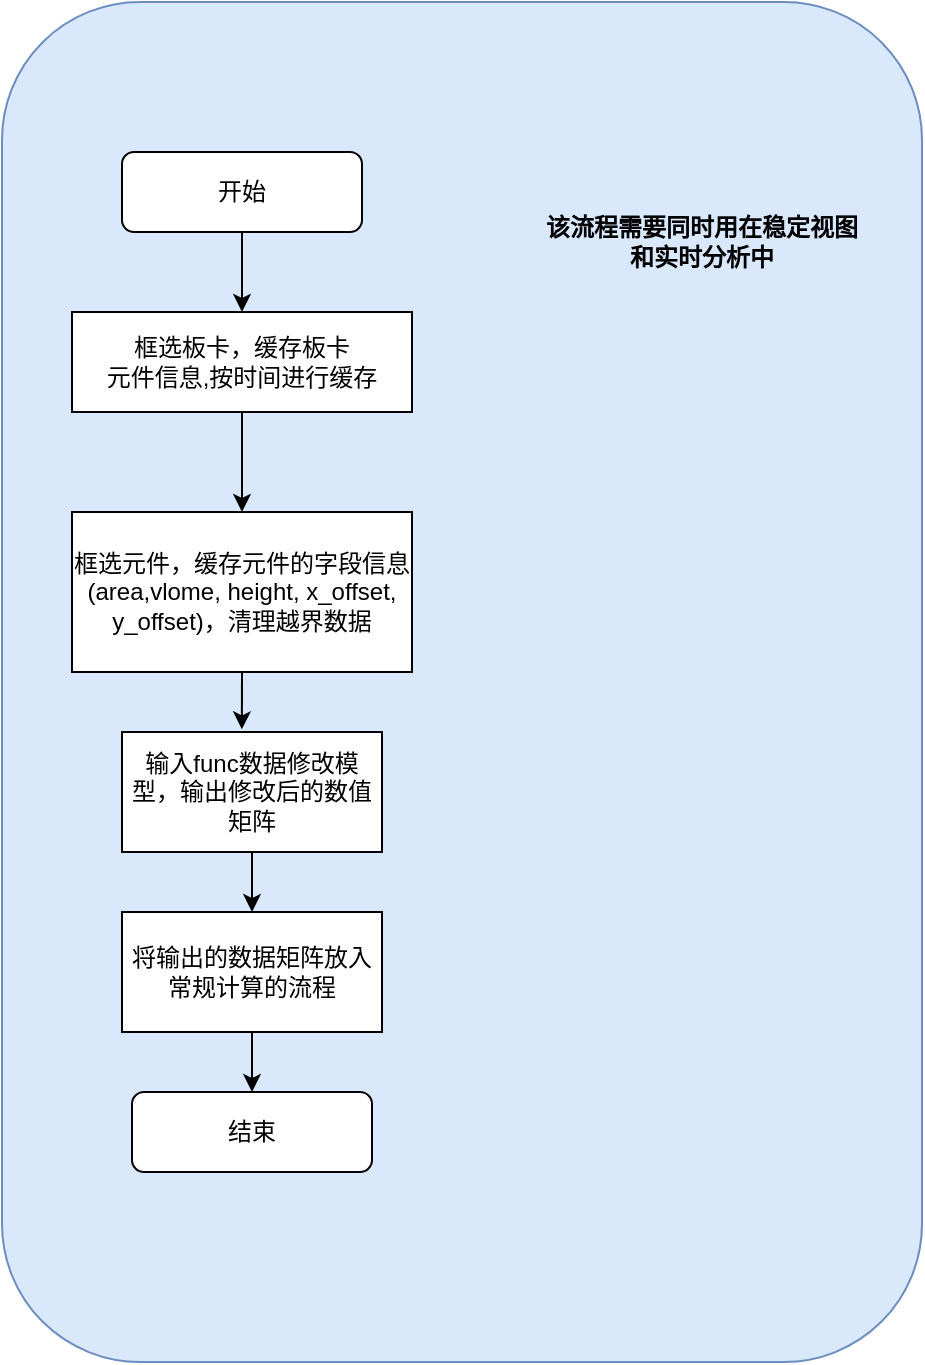 <mxfile version="21.8.0" type="github">
  <diagram id="C5RBs43oDa-KdzZeNtuy" name="Page-1">
    <mxGraphModel dx="989" dy="1681" grid="1" gridSize="10" guides="1" tooltips="1" connect="1" arrows="1" fold="1" page="1" pageScale="1" pageWidth="827" pageHeight="1169" math="0" shadow="0">
      <root>
        <mxCell id="WIyWlLk6GJQsqaUBKTNV-0" />
        <mxCell id="WIyWlLk6GJQsqaUBKTNV-1" parent="WIyWlLk6GJQsqaUBKTNV-0" />
        <mxCell id="jJfo0J_C-5qvuoIFm2Do-13" value="" style="rounded=1;whiteSpace=wrap;html=1;fillColor=#dae8fc;strokeColor=#6c8ebf;" vertex="1" parent="WIyWlLk6GJQsqaUBKTNV-1">
          <mxGeometry x="100" y="-95" width="460" height="680" as="geometry" />
        </mxCell>
        <mxCell id="jJfo0J_C-5qvuoIFm2Do-4" style="edgeStyle=orthogonalEdgeStyle;curved=1;rounded=0;orthogonalLoop=1;jettySize=auto;html=1;" edge="1" parent="WIyWlLk6GJQsqaUBKTNV-1" source="WIyWlLk6GJQsqaUBKTNV-3" target="jJfo0J_C-5qvuoIFm2Do-2">
          <mxGeometry relative="1" as="geometry" />
        </mxCell>
        <mxCell id="WIyWlLk6GJQsqaUBKTNV-3" value="框选板卡，缓存板卡&lt;br&gt;元件信息,按时间进行缓存" style="rounded=0;whiteSpace=wrap;html=1;fontSize=12;glass=0;strokeWidth=1;shadow=0;" parent="WIyWlLk6GJQsqaUBKTNV-1" vertex="1">
          <mxGeometry x="135" y="60" width="170" height="50" as="geometry" />
        </mxCell>
        <mxCell id="jJfo0J_C-5qvuoIFm2Do-1" style="edgeStyle=orthogonalEdgeStyle;rounded=0;orthogonalLoop=1;jettySize=auto;html=1;" edge="1" parent="WIyWlLk6GJQsqaUBKTNV-1" source="jJfo0J_C-5qvuoIFm2Do-0" target="WIyWlLk6GJQsqaUBKTNV-3">
          <mxGeometry relative="1" as="geometry" />
        </mxCell>
        <mxCell id="jJfo0J_C-5qvuoIFm2Do-0" value="开始" style="rounded=1;whiteSpace=wrap;html=1;fontSize=12;glass=0;strokeWidth=1;shadow=0;" vertex="1" parent="WIyWlLk6GJQsqaUBKTNV-1">
          <mxGeometry x="160" y="-20" width="120" height="40" as="geometry" />
        </mxCell>
        <mxCell id="jJfo0J_C-5qvuoIFm2Do-2" value="框选元件，缓存元件的字段信息(area,vlome, height, x_offset, y_offset)，清理越界数据" style="rounded=0;whiteSpace=wrap;html=1;fontSize=12;glass=0;strokeWidth=1;shadow=0;" vertex="1" parent="WIyWlLk6GJQsqaUBKTNV-1">
          <mxGeometry x="135" y="160" width="170" height="80" as="geometry" />
        </mxCell>
        <mxCell id="jJfo0J_C-5qvuoIFm2Do-10" style="edgeStyle=orthogonalEdgeStyle;curved=1;rounded=0;orthogonalLoop=1;jettySize=auto;html=1;" edge="1" parent="WIyWlLk6GJQsqaUBKTNV-1" source="jJfo0J_C-5qvuoIFm2Do-7" target="jJfo0J_C-5qvuoIFm2Do-9">
          <mxGeometry relative="1" as="geometry" />
        </mxCell>
        <mxCell id="jJfo0J_C-5qvuoIFm2Do-7" value="输入func数据修改模型，输出修改后的数值矩阵" style="rounded=0;whiteSpace=wrap;html=1;fontSize=12;glass=0;strokeWidth=1;shadow=0;" vertex="1" parent="WIyWlLk6GJQsqaUBKTNV-1">
          <mxGeometry x="160" y="270" width="130" height="60" as="geometry" />
        </mxCell>
        <mxCell id="jJfo0J_C-5qvuoIFm2Do-8" style="edgeStyle=orthogonalEdgeStyle;curved=1;rounded=0;orthogonalLoop=1;jettySize=auto;html=1;exitX=0.5;exitY=1;exitDx=0;exitDy=0;entryX=0.461;entryY=-0.022;entryDx=0;entryDy=0;entryPerimeter=0;" edge="1" parent="WIyWlLk6GJQsqaUBKTNV-1" source="jJfo0J_C-5qvuoIFm2Do-2" target="jJfo0J_C-5qvuoIFm2Do-7">
          <mxGeometry relative="1" as="geometry" />
        </mxCell>
        <mxCell id="jJfo0J_C-5qvuoIFm2Do-12" style="edgeStyle=orthogonalEdgeStyle;curved=1;rounded=0;orthogonalLoop=1;jettySize=auto;html=1;entryX=0.5;entryY=0;entryDx=0;entryDy=0;" edge="1" parent="WIyWlLk6GJQsqaUBKTNV-1" source="jJfo0J_C-5qvuoIFm2Do-9" target="jJfo0J_C-5qvuoIFm2Do-11">
          <mxGeometry relative="1" as="geometry" />
        </mxCell>
        <mxCell id="jJfo0J_C-5qvuoIFm2Do-9" value="将输出的数据矩阵放入常规计算的流程" style="rounded=0;whiteSpace=wrap;html=1;fontSize=12;glass=0;strokeWidth=1;shadow=0;" vertex="1" parent="WIyWlLk6GJQsqaUBKTNV-1">
          <mxGeometry x="160" y="360" width="130" height="60" as="geometry" />
        </mxCell>
        <mxCell id="jJfo0J_C-5qvuoIFm2Do-11" value="结束" style="rounded=1;whiteSpace=wrap;html=1;fontSize=12;glass=0;strokeWidth=1;shadow=0;" vertex="1" parent="WIyWlLk6GJQsqaUBKTNV-1">
          <mxGeometry x="165" y="450" width="120" height="40" as="geometry" />
        </mxCell>
        <mxCell id="jJfo0J_C-5qvuoIFm2Do-14" value="该流程需要同时用在稳定视图和实时分析中" style="text;html=1;strokeColor=none;fillColor=none;align=center;verticalAlign=middle;whiteSpace=wrap;rounded=0;fontStyle=1" vertex="1" parent="WIyWlLk6GJQsqaUBKTNV-1">
          <mxGeometry x="370" width="160" height="50" as="geometry" />
        </mxCell>
      </root>
    </mxGraphModel>
  </diagram>
</mxfile>
